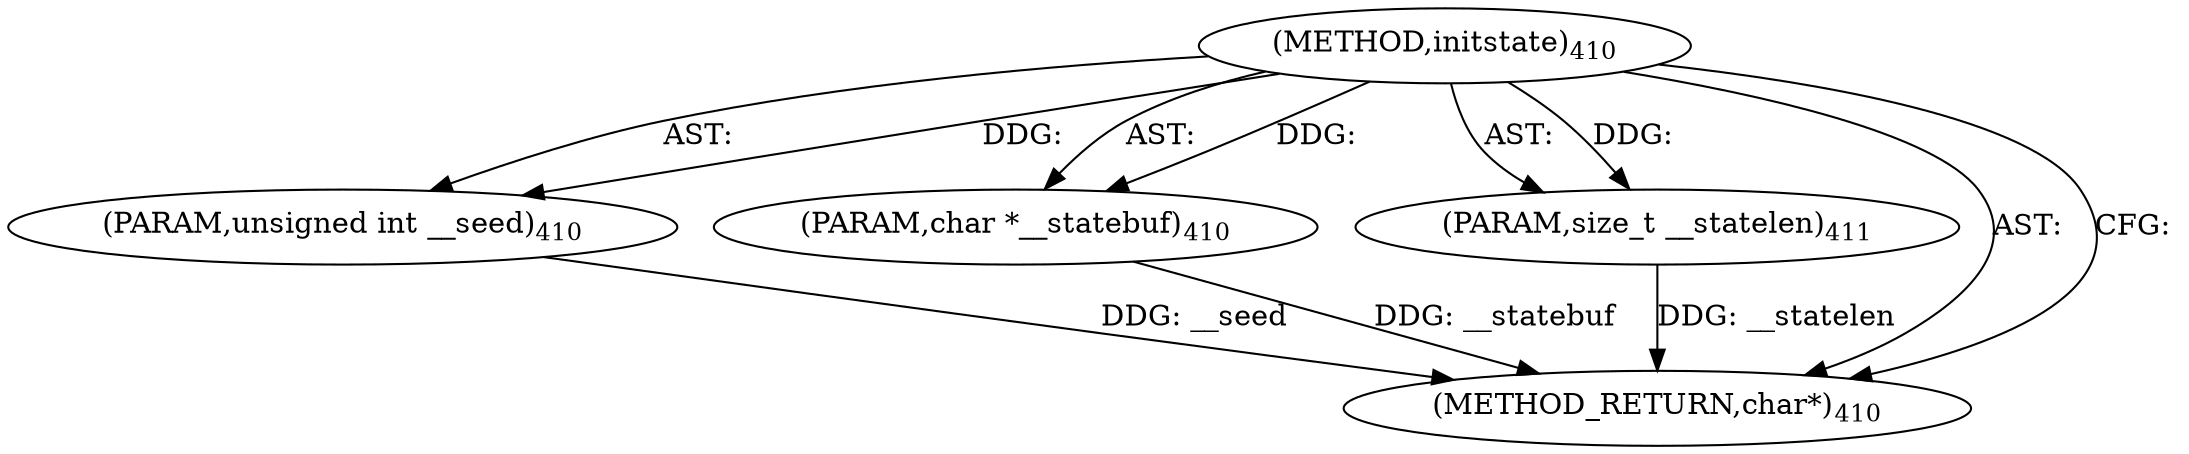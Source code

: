 digraph "initstate" {  
"21758" [label = <(METHOD,initstate)<SUB>410</SUB>> ]
"21759" [label = <(PARAM,unsigned int __seed)<SUB>410</SUB>> ]
"21760" [label = <(PARAM,char *__statebuf)<SUB>410</SUB>> ]
"21761" [label = <(PARAM,size_t __statelen)<SUB>411</SUB>> ]
"21762" [label = <(METHOD_RETURN,char*)<SUB>410</SUB>> ]
  "21758" -> "21759"  [ label = "AST: "] 
  "21758" -> "21760"  [ label = "AST: "] 
  "21758" -> "21761"  [ label = "AST: "] 
  "21758" -> "21762"  [ label = "AST: "] 
  "21758" -> "21762"  [ label = "CFG: "] 
  "21759" -> "21762"  [ label = "DDG: __seed"] 
  "21760" -> "21762"  [ label = "DDG: __statebuf"] 
  "21761" -> "21762"  [ label = "DDG: __statelen"] 
  "21758" -> "21759"  [ label = "DDG: "] 
  "21758" -> "21760"  [ label = "DDG: "] 
  "21758" -> "21761"  [ label = "DDG: "] 
}
